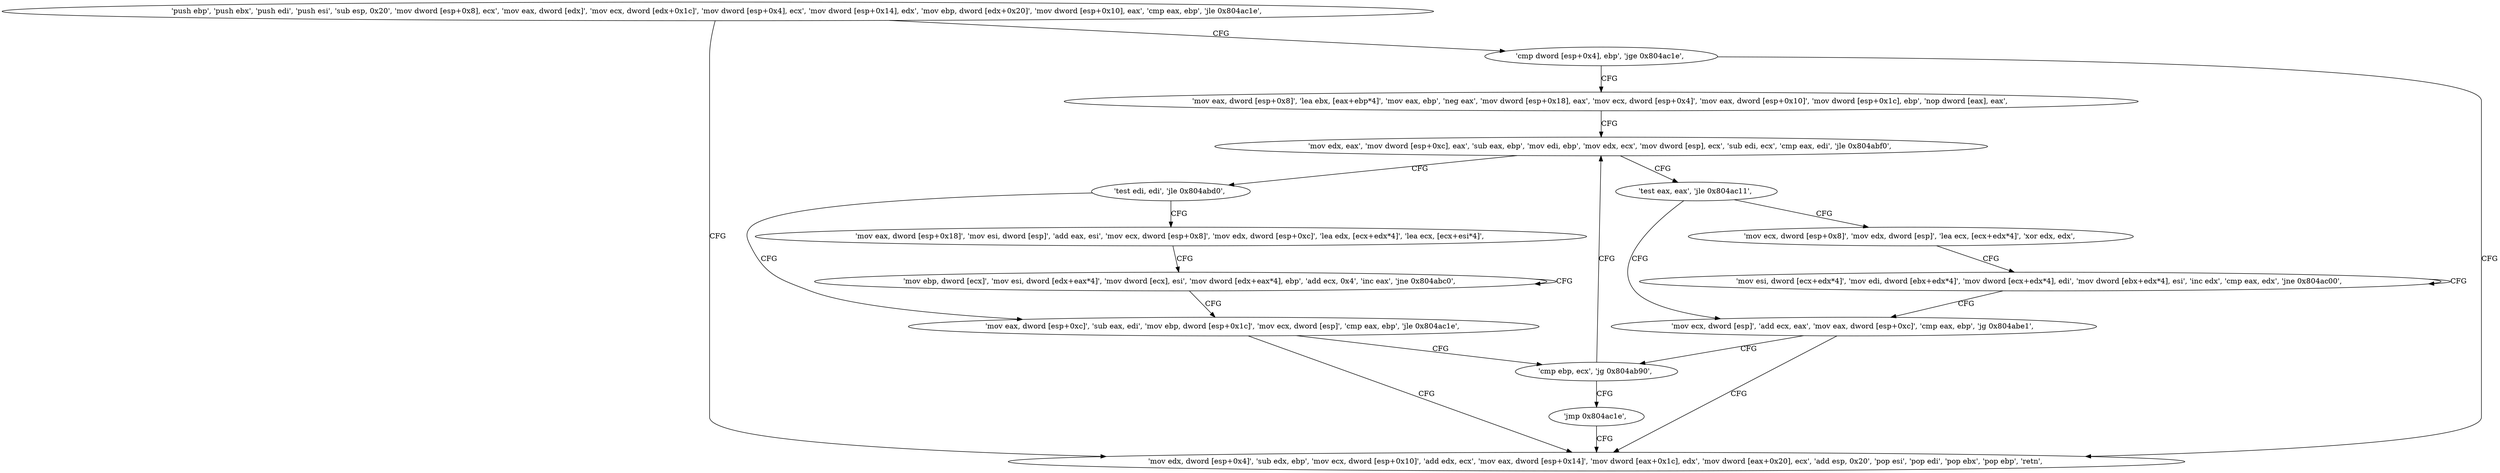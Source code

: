 digraph "func" {
"134523712" [label = "'push ebp', 'push ebx', 'push edi', 'push esi', 'sub esp, 0x20', 'mov dword [esp+0x8], ecx', 'mov eax, dword [edx]', 'mov ecx, dword [edx+0x1c]', 'mov dword [esp+0x4], ecx', 'mov dword [esp+0x14], edx', 'mov ebp, dword [edx+0x20]', 'mov dword [esp+0x10], eax', 'cmp eax, ebp', 'jle 0x804ac1e', " ]
"134523934" [label = "'mov edx, dword [esp+0x4]', 'sub edx, ebp', 'mov ecx, dword [esp+0x10]', 'add edx, ecx', 'mov eax, dword [esp+0x14]', 'mov dword [eax+0x1c], edx', 'mov dword [eax+0x20], ecx', 'add esp, 0x20', 'pop esi', 'pop edi', 'pop ebx', 'pop ebp', 'retn', " ]
"134523751" [label = "'cmp dword [esp+0x4], ebp', 'jge 0x804ac1e', " ]
"134523761" [label = "'mov eax, dword [esp+0x8]', 'lea ebx, [eax+ebp*4]', 'mov eax, ebp', 'neg eax', 'mov dword [esp+0x18], eax', 'mov ecx, dword [esp+0x4]', 'mov eax, dword [esp+0x10]', 'mov dword [esp+0x1c], ebp', 'nop dword [eax], eax', " ]
"134523792" [label = "'mov edx, eax', 'mov dword [esp+0xc], eax', 'sub eax, ebp', 'mov edi, ebp', 'mov edx, ecx', 'mov dword [esp], ecx', 'sub edi, ecx', 'cmp eax, edi', 'jle 0x804abf0', " ]
"134523888" [label = "'test eax, eax', 'jle 0x804ac11', " ]
"134523921" [label = "'mov ecx, dword [esp]', 'add ecx, eax', 'mov eax, dword [esp+0xc]', 'cmp eax, ebp', 'jg 0x804abe1', " ]
"134523892" [label = "'mov ecx, dword [esp+0x8]', 'mov edx, dword [esp]', 'lea ecx, [ecx+edx*4]', 'xor edx, edx', " ]
"134523813" [label = "'test edi, edi', 'jle 0x804abd0', " ]
"134523856" [label = "'mov eax, dword [esp+0xc]', 'sub eax, edi', 'mov ebp, dword [esp+0x1c]', 'mov ecx, dword [esp]', 'cmp eax, ebp', 'jle 0x804ac1e', " ]
"134523817" [label = "'mov eax, dword [esp+0x18]', 'mov esi, dword [esp]', 'add eax, esi', 'mov ecx, dword [esp+0x8]', 'mov edx, dword [esp+0xc]', 'lea edx, [ecx+edx*4]', 'lea ecx, [ecx+esi*4]', " ]
"134523873" [label = "'cmp ebp, ecx', 'jg 0x804ab90', " ]
"134523904" [label = "'mov esi, dword [ecx+edx*4]', 'mov edi, dword [ebx+edx*4]', 'mov dword [ecx+edx*4], edi', 'mov dword [ebx+edx*4], esi', 'inc edx', 'cmp eax, edx', 'jne 0x804ac00', " ]
"134523840" [label = "'mov ebp, dword [ecx]', 'mov esi, dword [edx+eax*4]', 'mov dword [ecx], esi', 'mov dword [edx+eax*4], ebp', 'add ecx, 0x4', 'inc eax', 'jne 0x804abc0', " ]
"134523877" [label = "'jmp 0x804ac1e', " ]
"134523712" -> "134523934" [ label = "CFG" ]
"134523712" -> "134523751" [ label = "CFG" ]
"134523751" -> "134523934" [ label = "CFG" ]
"134523751" -> "134523761" [ label = "CFG" ]
"134523761" -> "134523792" [ label = "CFG" ]
"134523792" -> "134523888" [ label = "CFG" ]
"134523792" -> "134523813" [ label = "CFG" ]
"134523888" -> "134523921" [ label = "CFG" ]
"134523888" -> "134523892" [ label = "CFG" ]
"134523921" -> "134523873" [ label = "CFG" ]
"134523921" -> "134523934" [ label = "CFG" ]
"134523892" -> "134523904" [ label = "CFG" ]
"134523813" -> "134523856" [ label = "CFG" ]
"134523813" -> "134523817" [ label = "CFG" ]
"134523856" -> "134523934" [ label = "CFG" ]
"134523856" -> "134523873" [ label = "CFG" ]
"134523817" -> "134523840" [ label = "CFG" ]
"134523873" -> "134523792" [ label = "CFG" ]
"134523873" -> "134523877" [ label = "CFG" ]
"134523904" -> "134523904" [ label = "CFG" ]
"134523904" -> "134523921" [ label = "CFG" ]
"134523840" -> "134523840" [ label = "CFG" ]
"134523840" -> "134523856" [ label = "CFG" ]
"134523877" -> "134523934" [ label = "CFG" ]
}
